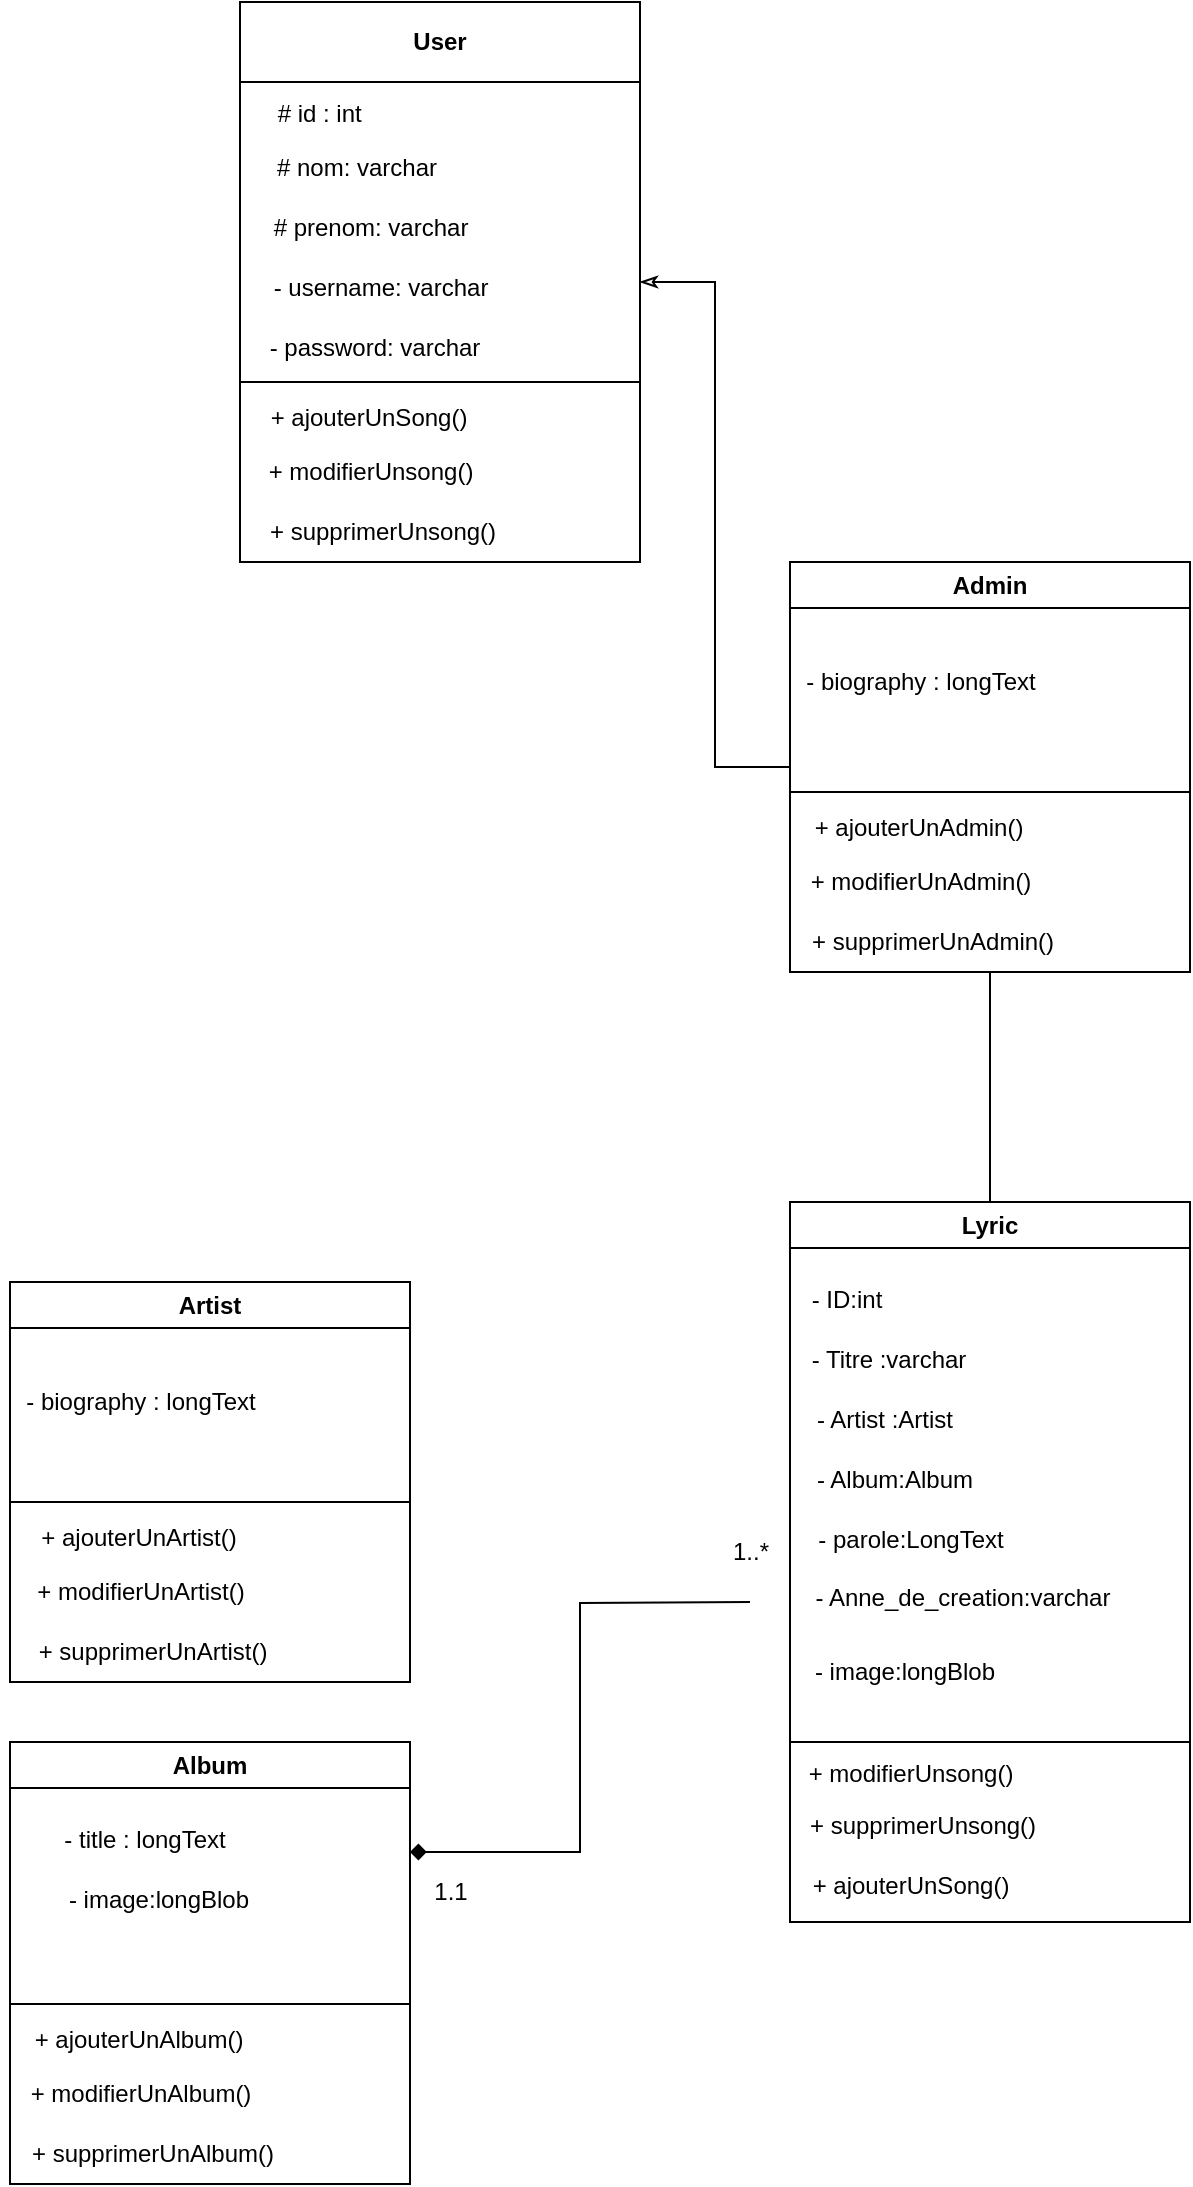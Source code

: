 <mxfile version="20.8.5" type="device"><diagram id="xgRHId2Xsiwn6regcNeo" name="Page-1"><mxGraphModel dx="611" dy="362" grid="1" gridSize="10" guides="1" tooltips="1" connect="1" arrows="1" fold="1" page="1" pageScale="1" pageWidth="850" pageHeight="1100" math="0" shadow="0"><root><mxCell id="0"/><mxCell id="1" parent="0"/><mxCell id="3JPdnd_889LQ5U2VbDD1-2" value="Lyric" style="swimlane;whiteSpace=wrap;html=1;" parent="1" vertex="1"><mxGeometry x="600" y="640" width="200" height="360" as="geometry"/></mxCell><mxCell id="3JPdnd_889LQ5U2VbDD1-3" value="- Titre :varchar" style="text;html=1;align=center;verticalAlign=middle;resizable=0;points=[];autosize=1;strokeColor=none;fillColor=none;" parent="3JPdnd_889LQ5U2VbDD1-2" vertex="1"><mxGeometry x="-1" y="64" width="100" height="30" as="geometry"/></mxCell><mxCell id="3JPdnd_889LQ5U2VbDD1-4" value="- Artist :Artist" style="text;html=1;align=center;verticalAlign=middle;resizable=0;points=[];autosize=1;strokeColor=none;fillColor=none;" parent="3JPdnd_889LQ5U2VbDD1-2" vertex="1"><mxGeometry x="2" y="94" width="90" height="30" as="geometry"/></mxCell><mxCell id="3JPdnd_889LQ5U2VbDD1-5" value="- Album:Album" style="text;html=1;align=center;verticalAlign=middle;resizable=0;points=[];autosize=1;strokeColor=none;fillColor=none;" parent="3JPdnd_889LQ5U2VbDD1-2" vertex="1"><mxGeometry x="2" y="124" width="100" height="30" as="geometry"/></mxCell><mxCell id="3JPdnd_889LQ5U2VbDD1-6" value="- Anne_de_creation:varchar" style="text;html=1;align=center;verticalAlign=middle;resizable=0;points=[];autosize=1;strokeColor=none;fillColor=none;" parent="3JPdnd_889LQ5U2VbDD1-2" vertex="1"><mxGeometry x="1" y="183" width="170" height="30" as="geometry"/></mxCell><mxCell id="3JPdnd_889LQ5U2VbDD1-12" value="- parole:LongText" style="text;html=1;align=center;verticalAlign=middle;resizable=0;points=[];autosize=1;strokeColor=none;fillColor=none;" parent="3JPdnd_889LQ5U2VbDD1-2" vertex="1"><mxGeometry y="154" width="120" height="30" as="geometry"/></mxCell><mxCell id="3JPdnd_889LQ5U2VbDD1-26" value="- ID:int" style="text;html=1;align=center;verticalAlign=middle;resizable=0;points=[];autosize=1;strokeColor=none;fillColor=none;" parent="3JPdnd_889LQ5U2VbDD1-2" vertex="1"><mxGeometry x="-2" y="34" width="60" height="30" as="geometry"/></mxCell><mxCell id="3JPdnd_889LQ5U2VbDD1-27" value="" style="group" parent="3JPdnd_889LQ5U2VbDD1-2" vertex="1" connectable="0"><mxGeometry x="-5" y="270" width="205" height="90" as="geometry"/></mxCell><mxCell id="3JPdnd_889LQ5U2VbDD1-11" value="" style="whiteSpace=wrap;html=1;" parent="3JPdnd_889LQ5U2VbDD1-27" vertex="1"><mxGeometry x="5" width="200" height="90" as="geometry"/></mxCell><mxCell id="3JPdnd_889LQ5U2VbDD1-13" value="+ ajouterUnSong()" style="text;html=1;align=center;verticalAlign=middle;resizable=0;points=[];autosize=1;strokeColor=none;fillColor=none;" parent="3JPdnd_889LQ5U2VbDD1-27" vertex="1"><mxGeometry x="5" y="57" width="120" height="30" as="geometry"/></mxCell><mxCell id="3JPdnd_889LQ5U2VbDD1-14" value="+ modifierUnsong()" style="text;html=1;align=center;verticalAlign=middle;resizable=0;points=[];autosize=1;strokeColor=none;fillColor=none;" parent="3JPdnd_889LQ5U2VbDD1-27" vertex="1"><mxGeometry y="1" width="130" height="30" as="geometry"/></mxCell><mxCell id="3JPdnd_889LQ5U2VbDD1-15" value="+ supprimerUnsong()" style="text;html=1;align=center;verticalAlign=middle;resizable=0;points=[];autosize=1;strokeColor=none;fillColor=none;" parent="3JPdnd_889LQ5U2VbDD1-27" vertex="1"><mxGeometry x="1" y="27" width="140" height="30" as="geometry"/></mxCell><mxCell id="3JPdnd_889LQ5U2VbDD1-28" value="- image:longBlob" style="text;html=1;align=center;verticalAlign=middle;resizable=0;points=[];autosize=1;strokeColor=none;fillColor=none;" parent="3JPdnd_889LQ5U2VbDD1-2" vertex="1"><mxGeometry x="2" y="220" width="110" height="30" as="geometry"/></mxCell><mxCell id="3JPdnd_889LQ5U2VbDD1-16" value="Artist" style="swimlane;whiteSpace=wrap;html=1;" parent="1" vertex="1"><mxGeometry x="210" y="680" width="200" height="200" as="geometry"/></mxCell><mxCell id="3JPdnd_889LQ5U2VbDD1-18" value="- biography : longText" style="text;html=1;align=center;verticalAlign=middle;resizable=0;points=[];autosize=1;strokeColor=none;fillColor=none;" parent="3JPdnd_889LQ5U2VbDD1-16" vertex="1"><mxGeometry x="-5" y="45" width="140" height="30" as="geometry"/></mxCell><mxCell id="3JPdnd_889LQ5U2VbDD1-40" value="" style="group" parent="3JPdnd_889LQ5U2VbDD1-16" vertex="1" connectable="0"><mxGeometry y="110" width="200" height="90" as="geometry"/></mxCell><mxCell id="3JPdnd_889LQ5U2VbDD1-21" value="" style="whiteSpace=wrap;html=1;" parent="3JPdnd_889LQ5U2VbDD1-40" vertex="1"><mxGeometry width="200" height="90" as="geometry"/></mxCell><mxCell id="3JPdnd_889LQ5U2VbDD1-23" value="+ ajouterUnArtist()" style="text;html=1;align=center;verticalAlign=middle;resizable=0;points=[];autosize=1;strokeColor=none;fillColor=none;" parent="3JPdnd_889LQ5U2VbDD1-40" vertex="1"><mxGeometry x="4" y="3" width="120" height="30" as="geometry"/></mxCell><mxCell id="3JPdnd_889LQ5U2VbDD1-24" value="+ modifierUnArtist()" style="text;html=1;align=center;verticalAlign=middle;resizable=0;points=[];autosize=1;strokeColor=none;fillColor=none;" parent="3JPdnd_889LQ5U2VbDD1-40" vertex="1"><mxGeometry y="30" width="130" height="30" as="geometry"/></mxCell><mxCell id="3JPdnd_889LQ5U2VbDD1-25" value="+ supprimerUnArtist()" style="text;html=1;align=center;verticalAlign=middle;resizable=0;points=[];autosize=1;strokeColor=none;fillColor=none;" parent="3JPdnd_889LQ5U2VbDD1-40" vertex="1"><mxGeometry x="1" y="60" width="140" height="30" as="geometry"/></mxCell><mxCell id="3JPdnd_889LQ5U2VbDD1-29" value="User" style="swimlane;whiteSpace=wrap;html=1;startSize=40;" parent="1" vertex="1"><mxGeometry x="325" y="40" width="200" height="280" as="geometry"/></mxCell><mxCell id="3JPdnd_889LQ5U2VbDD1-30" value="# nom: varchar" style="text;html=1;align=center;verticalAlign=middle;resizable=0;points=[];autosize=1;strokeColor=none;fillColor=none;" parent="3JPdnd_889LQ5U2VbDD1-29" vertex="1"><mxGeometry x="8" y="68" width="100" height="30" as="geometry"/></mxCell><mxCell id="3JPdnd_889LQ5U2VbDD1-35" value="# prenom: varchar" style="text;html=1;align=center;verticalAlign=middle;resizable=0;points=[];autosize=1;strokeColor=none;fillColor=none;" parent="3JPdnd_889LQ5U2VbDD1-29" vertex="1"><mxGeometry x="5" y="98" width="120" height="30" as="geometry"/></mxCell><mxCell id="3JPdnd_889LQ5U2VbDD1-36" value="# id : int&amp;nbsp;" style="text;html=1;align=center;verticalAlign=middle;resizable=0;points=[];autosize=1;strokeColor=none;fillColor=none;" parent="3JPdnd_889LQ5U2VbDD1-29" vertex="1"><mxGeometry x="6" y="41" width="70" height="30" as="geometry"/></mxCell><mxCell id="3JPdnd_889LQ5U2VbDD1-37" value="- username: varchar" style="text;html=1;align=center;verticalAlign=middle;resizable=0;points=[];autosize=1;strokeColor=none;fillColor=none;" parent="3JPdnd_889LQ5U2VbDD1-29" vertex="1"><mxGeometry x="5" y="128" width="130" height="30" as="geometry"/></mxCell><mxCell id="3JPdnd_889LQ5U2VbDD1-38" value="- password: varchar" style="text;html=1;align=center;verticalAlign=middle;resizable=0;points=[];autosize=1;strokeColor=none;fillColor=none;" parent="3JPdnd_889LQ5U2VbDD1-29" vertex="1"><mxGeometry x="2" y="158" width="130" height="30" as="geometry"/></mxCell><mxCell id="3JPdnd_889LQ5U2VbDD1-39" value="" style="group" parent="3JPdnd_889LQ5U2VbDD1-29" vertex="1" connectable="0"><mxGeometry y="190" width="200" height="90" as="geometry"/></mxCell><mxCell id="3JPdnd_889LQ5U2VbDD1-31" value="" style="whiteSpace=wrap;html=1;" parent="3JPdnd_889LQ5U2VbDD1-39" vertex="1"><mxGeometry width="200" height="90" as="geometry"/></mxCell><mxCell id="3JPdnd_889LQ5U2VbDD1-32" value="+ ajouterUnSong()" style="text;html=1;align=center;verticalAlign=middle;resizable=0;points=[];autosize=1;strokeColor=none;fillColor=none;" parent="3JPdnd_889LQ5U2VbDD1-39" vertex="1"><mxGeometry x="4" y="3" width="120" height="30" as="geometry"/></mxCell><mxCell id="3JPdnd_889LQ5U2VbDD1-33" value="+ modifierUnsong()" style="text;html=1;align=center;verticalAlign=middle;resizable=0;points=[];autosize=1;strokeColor=none;fillColor=none;" parent="3JPdnd_889LQ5U2VbDD1-39" vertex="1"><mxGeometry y="30" width="130" height="30" as="geometry"/></mxCell><mxCell id="3JPdnd_889LQ5U2VbDD1-34" value="+ supprimerUnsong()" style="text;html=1;align=center;verticalAlign=middle;resizable=0;points=[];autosize=1;strokeColor=none;fillColor=none;" parent="3JPdnd_889LQ5U2VbDD1-39" vertex="1"><mxGeometry x="1" y="60" width="140" height="30" as="geometry"/></mxCell><mxCell id="3JPdnd_889LQ5U2VbDD1-41" value="Album" style="swimlane;whiteSpace=wrap;html=1;" parent="1" vertex="1"><mxGeometry x="210" y="910" width="200" height="220" as="geometry"/></mxCell><mxCell id="3JPdnd_889LQ5U2VbDD1-42" value="- title : longText" style="text;html=1;align=center;verticalAlign=middle;resizable=0;points=[];autosize=1;strokeColor=none;fillColor=none;" parent="3JPdnd_889LQ5U2VbDD1-41" vertex="1"><mxGeometry x="17" y="34" width="100" height="30" as="geometry"/></mxCell><mxCell id="3JPdnd_889LQ5U2VbDD1-43" value="" style="group" parent="3JPdnd_889LQ5U2VbDD1-41" vertex="1" connectable="0"><mxGeometry y="131" width="200" height="90" as="geometry"/></mxCell><mxCell id="3JPdnd_889LQ5U2VbDD1-44" value="" style="whiteSpace=wrap;html=1;" parent="3JPdnd_889LQ5U2VbDD1-43" vertex="1"><mxGeometry width="200" height="90" as="geometry"/></mxCell><mxCell id="3JPdnd_889LQ5U2VbDD1-45" value="+ ajouterUnAlbum()" style="text;html=1;align=center;verticalAlign=middle;resizable=0;points=[];autosize=1;strokeColor=none;fillColor=none;" parent="3JPdnd_889LQ5U2VbDD1-43" vertex="1"><mxGeometry x="-1" y="3" width="130" height="30" as="geometry"/></mxCell><mxCell id="3JPdnd_889LQ5U2VbDD1-46" value="+ modifierUnAlbum()" style="text;html=1;align=center;verticalAlign=middle;resizable=0;points=[];autosize=1;strokeColor=none;fillColor=none;" parent="3JPdnd_889LQ5U2VbDD1-43" vertex="1"><mxGeometry y="30" width="130" height="30" as="geometry"/></mxCell><mxCell id="3JPdnd_889LQ5U2VbDD1-47" value="+ supprimerUnAlbum()" style="text;html=1;align=center;verticalAlign=middle;resizable=0;points=[];autosize=1;strokeColor=none;fillColor=none;" parent="3JPdnd_889LQ5U2VbDD1-43" vertex="1"><mxGeometry x="1" y="60" width="140" height="30" as="geometry"/></mxCell><mxCell id="3JPdnd_889LQ5U2VbDD1-48" value="- image:longBlob" style="text;html=1;align=center;verticalAlign=middle;resizable=0;points=[];autosize=1;strokeColor=none;fillColor=none;" parent="3JPdnd_889LQ5U2VbDD1-41" vertex="1"><mxGeometry x="19" y="64" width="110" height="30" as="geometry"/></mxCell><mxCell id="3JPdnd_889LQ5U2VbDD1-60" style="edgeStyle=orthogonalEdgeStyle;rounded=0;orthogonalLoop=1;jettySize=auto;html=1;entryX=1;entryY=0.5;entryDx=0;entryDy=0;endArrow=classicThin;endFill=0;" parent="1" source="3JPdnd_889LQ5U2VbDD1-50" target="3JPdnd_889LQ5U2VbDD1-29" edge="1"><mxGeometry relative="1" as="geometry"/></mxCell><mxCell id="-K5QfTMb_D2sUCr4rG_J-1" style="edgeStyle=orthogonalEdgeStyle;rounded=0;orthogonalLoop=1;jettySize=auto;html=1;entryX=0.5;entryY=0;entryDx=0;entryDy=0;endArrow=none;endFill=0;" parent="1" source="3JPdnd_889LQ5U2VbDD1-50" target="3JPdnd_889LQ5U2VbDD1-2" edge="1"><mxGeometry relative="1" as="geometry"/></mxCell><mxCell id="3JPdnd_889LQ5U2VbDD1-50" value="Admin" style="swimlane;whiteSpace=wrap;html=1;" parent="1" vertex="1"><mxGeometry x="600" y="320" width="200" height="205" as="geometry"/></mxCell><mxCell id="3JPdnd_889LQ5U2VbDD1-51" value="- biography : longText" style="text;html=1;align=center;verticalAlign=middle;resizable=0;points=[];autosize=1;strokeColor=none;fillColor=none;" parent="3JPdnd_889LQ5U2VbDD1-50" vertex="1"><mxGeometry x="-5" y="45" width="140" height="30" as="geometry"/></mxCell><mxCell id="3JPdnd_889LQ5U2VbDD1-52" value="" style="group" parent="3JPdnd_889LQ5U2VbDD1-50" vertex="1" connectable="0"><mxGeometry y="115" width="200" height="95" as="geometry"/></mxCell><mxCell id="3JPdnd_889LQ5U2VbDD1-53" value="" style="whiteSpace=wrap;html=1;" parent="3JPdnd_889LQ5U2VbDD1-52" vertex="1"><mxGeometry width="200" height="90" as="geometry"/></mxCell><mxCell id="3JPdnd_889LQ5U2VbDD1-54" value="+ ajouterUnAdmin()" style="text;html=1;align=center;verticalAlign=middle;resizable=0;points=[];autosize=1;strokeColor=none;fillColor=none;" parent="3JPdnd_889LQ5U2VbDD1-52" vertex="1"><mxGeometry x="-1" y="3" width="130" height="30" as="geometry"/></mxCell><mxCell id="3JPdnd_889LQ5U2VbDD1-55" value="+ modifierUnAdmin()" style="text;html=1;align=center;verticalAlign=middle;resizable=0;points=[];autosize=1;strokeColor=none;fillColor=none;" parent="3JPdnd_889LQ5U2VbDD1-52" vertex="1"><mxGeometry y="30" width="130" height="30" as="geometry"/></mxCell><mxCell id="3JPdnd_889LQ5U2VbDD1-56" value="+ supprimerUnAdmin()" style="text;html=1;align=center;verticalAlign=middle;resizable=0;points=[];autosize=1;strokeColor=none;fillColor=none;" parent="3JPdnd_889LQ5U2VbDD1-52" vertex="1"><mxGeometry x="1" y="60" width="140" height="30" as="geometry"/></mxCell><mxCell id="3JPdnd_889LQ5U2VbDD1-64" value="1..*" style="text;html=1;align=center;verticalAlign=middle;resizable=0;points=[];autosize=1;strokeColor=none;fillColor=none;" parent="1" vertex="1"><mxGeometry x="560" y="800" width="40" height="30" as="geometry"/></mxCell><mxCell id="3JPdnd_889LQ5U2VbDD1-65" value="1.1" style="text;html=1;align=center;verticalAlign=middle;resizable=0;points=[];autosize=1;strokeColor=none;fillColor=none;" parent="1" vertex="1"><mxGeometry x="410" y="970" width="40" height="30" as="geometry"/></mxCell><mxCell id="3JPdnd_889LQ5U2VbDD1-68" style="edgeStyle=orthogonalEdgeStyle;rounded=0;orthogonalLoop=1;jettySize=auto;html=1;endArrow=diamond;endFill=1;entryX=1;entryY=0.25;entryDx=0;entryDy=0;" parent="1" target="3JPdnd_889LQ5U2VbDD1-41" edge="1"><mxGeometry relative="1" as="geometry"><mxPoint x="360" y="838" as="targetPoint"/><mxPoint x="580" y="840" as="sourcePoint"/></mxGeometry></mxCell></root></mxGraphModel></diagram></mxfile>